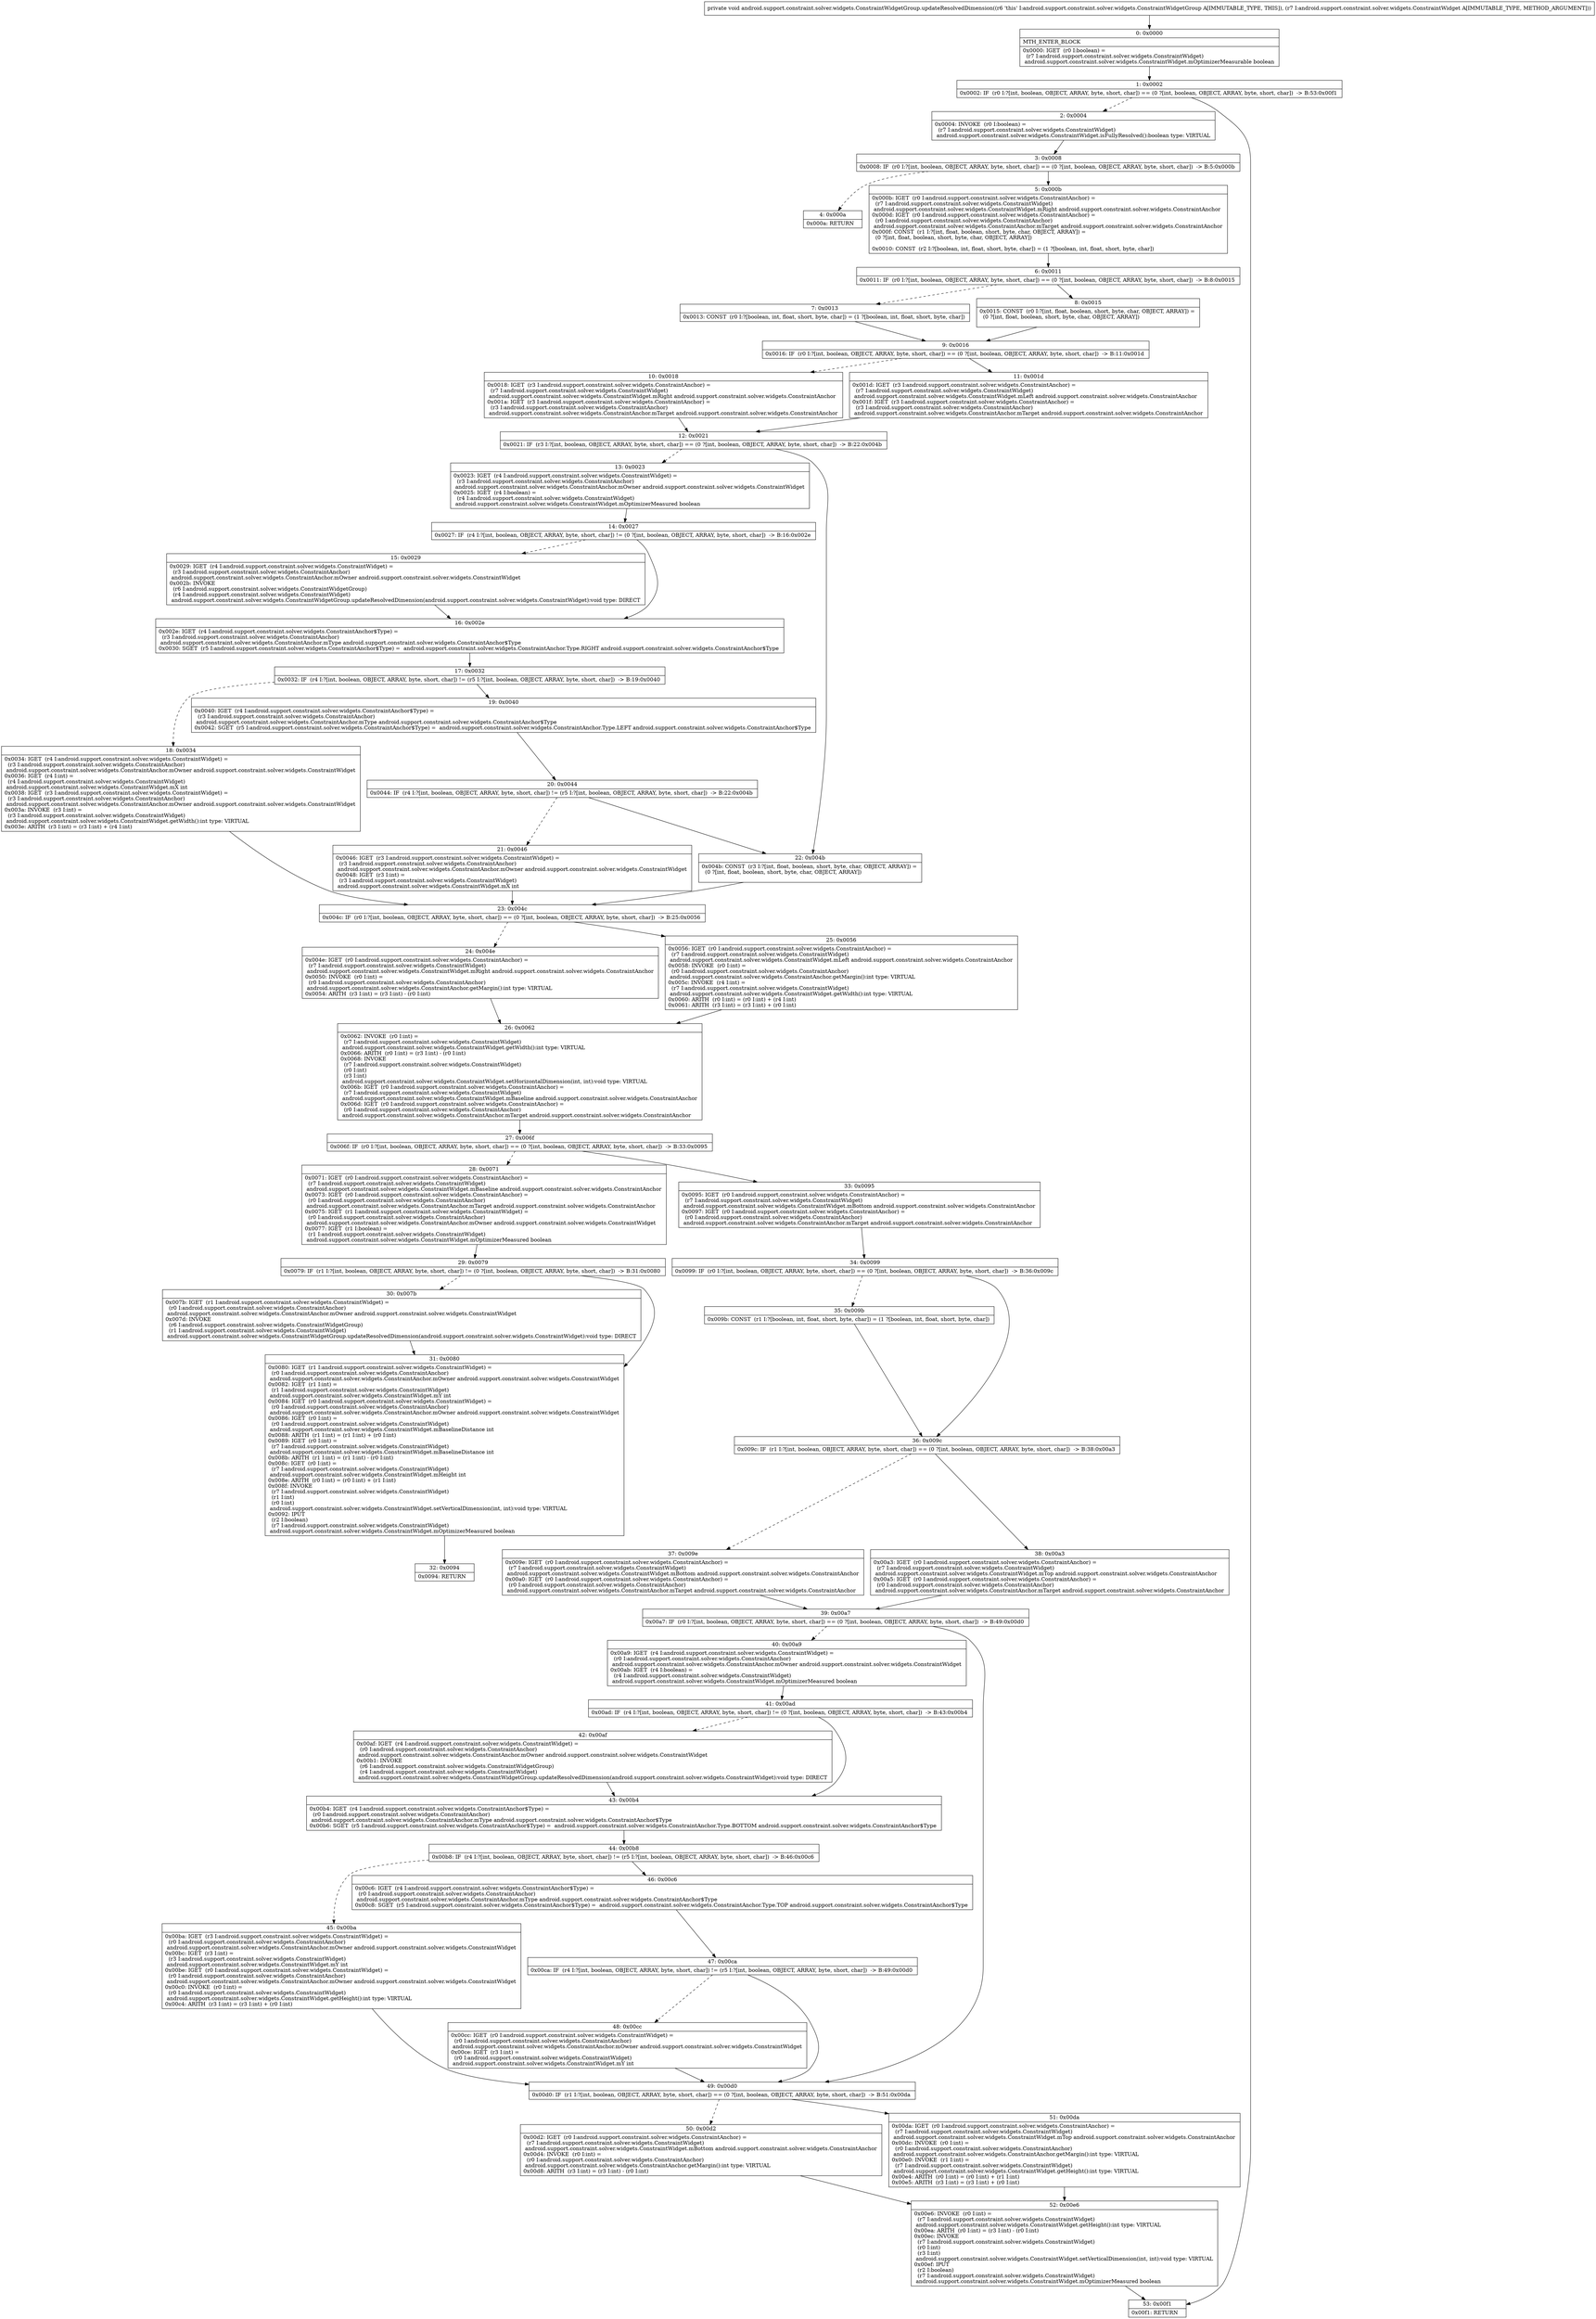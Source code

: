 digraph "CFG forandroid.support.constraint.solver.widgets.ConstraintWidgetGroup.updateResolvedDimension(Landroid\/support\/constraint\/solver\/widgets\/ConstraintWidget;)V" {
Node_0 [shape=record,label="{0\:\ 0x0000|MTH_ENTER_BLOCK\l|0x0000: IGET  (r0 I:boolean) = \l  (r7 I:android.support.constraint.solver.widgets.ConstraintWidget)\l android.support.constraint.solver.widgets.ConstraintWidget.mOptimizerMeasurable boolean \l}"];
Node_1 [shape=record,label="{1\:\ 0x0002|0x0002: IF  (r0 I:?[int, boolean, OBJECT, ARRAY, byte, short, char]) == (0 ?[int, boolean, OBJECT, ARRAY, byte, short, char])  \-\> B:53:0x00f1 \l}"];
Node_2 [shape=record,label="{2\:\ 0x0004|0x0004: INVOKE  (r0 I:boolean) = \l  (r7 I:android.support.constraint.solver.widgets.ConstraintWidget)\l android.support.constraint.solver.widgets.ConstraintWidget.isFullyResolved():boolean type: VIRTUAL \l}"];
Node_3 [shape=record,label="{3\:\ 0x0008|0x0008: IF  (r0 I:?[int, boolean, OBJECT, ARRAY, byte, short, char]) == (0 ?[int, boolean, OBJECT, ARRAY, byte, short, char])  \-\> B:5:0x000b \l}"];
Node_4 [shape=record,label="{4\:\ 0x000a|0x000a: RETURN   \l}"];
Node_5 [shape=record,label="{5\:\ 0x000b|0x000b: IGET  (r0 I:android.support.constraint.solver.widgets.ConstraintAnchor) = \l  (r7 I:android.support.constraint.solver.widgets.ConstraintWidget)\l android.support.constraint.solver.widgets.ConstraintWidget.mRight android.support.constraint.solver.widgets.ConstraintAnchor \l0x000d: IGET  (r0 I:android.support.constraint.solver.widgets.ConstraintAnchor) = \l  (r0 I:android.support.constraint.solver.widgets.ConstraintAnchor)\l android.support.constraint.solver.widgets.ConstraintAnchor.mTarget android.support.constraint.solver.widgets.ConstraintAnchor \l0x000f: CONST  (r1 I:?[int, float, boolean, short, byte, char, OBJECT, ARRAY]) = \l  (0 ?[int, float, boolean, short, byte, char, OBJECT, ARRAY])\l \l0x0010: CONST  (r2 I:?[boolean, int, float, short, byte, char]) = (1 ?[boolean, int, float, short, byte, char]) \l}"];
Node_6 [shape=record,label="{6\:\ 0x0011|0x0011: IF  (r0 I:?[int, boolean, OBJECT, ARRAY, byte, short, char]) == (0 ?[int, boolean, OBJECT, ARRAY, byte, short, char])  \-\> B:8:0x0015 \l}"];
Node_7 [shape=record,label="{7\:\ 0x0013|0x0013: CONST  (r0 I:?[boolean, int, float, short, byte, char]) = (1 ?[boolean, int, float, short, byte, char]) \l}"];
Node_8 [shape=record,label="{8\:\ 0x0015|0x0015: CONST  (r0 I:?[int, float, boolean, short, byte, char, OBJECT, ARRAY]) = \l  (0 ?[int, float, boolean, short, byte, char, OBJECT, ARRAY])\l \l}"];
Node_9 [shape=record,label="{9\:\ 0x0016|0x0016: IF  (r0 I:?[int, boolean, OBJECT, ARRAY, byte, short, char]) == (0 ?[int, boolean, OBJECT, ARRAY, byte, short, char])  \-\> B:11:0x001d \l}"];
Node_10 [shape=record,label="{10\:\ 0x0018|0x0018: IGET  (r3 I:android.support.constraint.solver.widgets.ConstraintAnchor) = \l  (r7 I:android.support.constraint.solver.widgets.ConstraintWidget)\l android.support.constraint.solver.widgets.ConstraintWidget.mRight android.support.constraint.solver.widgets.ConstraintAnchor \l0x001a: IGET  (r3 I:android.support.constraint.solver.widgets.ConstraintAnchor) = \l  (r3 I:android.support.constraint.solver.widgets.ConstraintAnchor)\l android.support.constraint.solver.widgets.ConstraintAnchor.mTarget android.support.constraint.solver.widgets.ConstraintAnchor \l}"];
Node_11 [shape=record,label="{11\:\ 0x001d|0x001d: IGET  (r3 I:android.support.constraint.solver.widgets.ConstraintAnchor) = \l  (r7 I:android.support.constraint.solver.widgets.ConstraintWidget)\l android.support.constraint.solver.widgets.ConstraintWidget.mLeft android.support.constraint.solver.widgets.ConstraintAnchor \l0x001f: IGET  (r3 I:android.support.constraint.solver.widgets.ConstraintAnchor) = \l  (r3 I:android.support.constraint.solver.widgets.ConstraintAnchor)\l android.support.constraint.solver.widgets.ConstraintAnchor.mTarget android.support.constraint.solver.widgets.ConstraintAnchor \l}"];
Node_12 [shape=record,label="{12\:\ 0x0021|0x0021: IF  (r3 I:?[int, boolean, OBJECT, ARRAY, byte, short, char]) == (0 ?[int, boolean, OBJECT, ARRAY, byte, short, char])  \-\> B:22:0x004b \l}"];
Node_13 [shape=record,label="{13\:\ 0x0023|0x0023: IGET  (r4 I:android.support.constraint.solver.widgets.ConstraintWidget) = \l  (r3 I:android.support.constraint.solver.widgets.ConstraintAnchor)\l android.support.constraint.solver.widgets.ConstraintAnchor.mOwner android.support.constraint.solver.widgets.ConstraintWidget \l0x0025: IGET  (r4 I:boolean) = \l  (r4 I:android.support.constraint.solver.widgets.ConstraintWidget)\l android.support.constraint.solver.widgets.ConstraintWidget.mOptimizerMeasured boolean \l}"];
Node_14 [shape=record,label="{14\:\ 0x0027|0x0027: IF  (r4 I:?[int, boolean, OBJECT, ARRAY, byte, short, char]) != (0 ?[int, boolean, OBJECT, ARRAY, byte, short, char])  \-\> B:16:0x002e \l}"];
Node_15 [shape=record,label="{15\:\ 0x0029|0x0029: IGET  (r4 I:android.support.constraint.solver.widgets.ConstraintWidget) = \l  (r3 I:android.support.constraint.solver.widgets.ConstraintAnchor)\l android.support.constraint.solver.widgets.ConstraintAnchor.mOwner android.support.constraint.solver.widgets.ConstraintWidget \l0x002b: INVOKE  \l  (r6 I:android.support.constraint.solver.widgets.ConstraintWidgetGroup)\l  (r4 I:android.support.constraint.solver.widgets.ConstraintWidget)\l android.support.constraint.solver.widgets.ConstraintWidgetGroup.updateResolvedDimension(android.support.constraint.solver.widgets.ConstraintWidget):void type: DIRECT \l}"];
Node_16 [shape=record,label="{16\:\ 0x002e|0x002e: IGET  (r4 I:android.support.constraint.solver.widgets.ConstraintAnchor$Type) = \l  (r3 I:android.support.constraint.solver.widgets.ConstraintAnchor)\l android.support.constraint.solver.widgets.ConstraintAnchor.mType android.support.constraint.solver.widgets.ConstraintAnchor$Type \l0x0030: SGET  (r5 I:android.support.constraint.solver.widgets.ConstraintAnchor$Type) =  android.support.constraint.solver.widgets.ConstraintAnchor.Type.RIGHT android.support.constraint.solver.widgets.ConstraintAnchor$Type \l}"];
Node_17 [shape=record,label="{17\:\ 0x0032|0x0032: IF  (r4 I:?[int, boolean, OBJECT, ARRAY, byte, short, char]) != (r5 I:?[int, boolean, OBJECT, ARRAY, byte, short, char])  \-\> B:19:0x0040 \l}"];
Node_18 [shape=record,label="{18\:\ 0x0034|0x0034: IGET  (r4 I:android.support.constraint.solver.widgets.ConstraintWidget) = \l  (r3 I:android.support.constraint.solver.widgets.ConstraintAnchor)\l android.support.constraint.solver.widgets.ConstraintAnchor.mOwner android.support.constraint.solver.widgets.ConstraintWidget \l0x0036: IGET  (r4 I:int) = \l  (r4 I:android.support.constraint.solver.widgets.ConstraintWidget)\l android.support.constraint.solver.widgets.ConstraintWidget.mX int \l0x0038: IGET  (r3 I:android.support.constraint.solver.widgets.ConstraintWidget) = \l  (r3 I:android.support.constraint.solver.widgets.ConstraintAnchor)\l android.support.constraint.solver.widgets.ConstraintAnchor.mOwner android.support.constraint.solver.widgets.ConstraintWidget \l0x003a: INVOKE  (r3 I:int) = \l  (r3 I:android.support.constraint.solver.widgets.ConstraintWidget)\l android.support.constraint.solver.widgets.ConstraintWidget.getWidth():int type: VIRTUAL \l0x003e: ARITH  (r3 I:int) = (r3 I:int) + (r4 I:int) \l}"];
Node_19 [shape=record,label="{19\:\ 0x0040|0x0040: IGET  (r4 I:android.support.constraint.solver.widgets.ConstraintAnchor$Type) = \l  (r3 I:android.support.constraint.solver.widgets.ConstraintAnchor)\l android.support.constraint.solver.widgets.ConstraintAnchor.mType android.support.constraint.solver.widgets.ConstraintAnchor$Type \l0x0042: SGET  (r5 I:android.support.constraint.solver.widgets.ConstraintAnchor$Type) =  android.support.constraint.solver.widgets.ConstraintAnchor.Type.LEFT android.support.constraint.solver.widgets.ConstraintAnchor$Type \l}"];
Node_20 [shape=record,label="{20\:\ 0x0044|0x0044: IF  (r4 I:?[int, boolean, OBJECT, ARRAY, byte, short, char]) != (r5 I:?[int, boolean, OBJECT, ARRAY, byte, short, char])  \-\> B:22:0x004b \l}"];
Node_21 [shape=record,label="{21\:\ 0x0046|0x0046: IGET  (r3 I:android.support.constraint.solver.widgets.ConstraintWidget) = \l  (r3 I:android.support.constraint.solver.widgets.ConstraintAnchor)\l android.support.constraint.solver.widgets.ConstraintAnchor.mOwner android.support.constraint.solver.widgets.ConstraintWidget \l0x0048: IGET  (r3 I:int) = \l  (r3 I:android.support.constraint.solver.widgets.ConstraintWidget)\l android.support.constraint.solver.widgets.ConstraintWidget.mX int \l}"];
Node_22 [shape=record,label="{22\:\ 0x004b|0x004b: CONST  (r3 I:?[int, float, boolean, short, byte, char, OBJECT, ARRAY]) = \l  (0 ?[int, float, boolean, short, byte, char, OBJECT, ARRAY])\l \l}"];
Node_23 [shape=record,label="{23\:\ 0x004c|0x004c: IF  (r0 I:?[int, boolean, OBJECT, ARRAY, byte, short, char]) == (0 ?[int, boolean, OBJECT, ARRAY, byte, short, char])  \-\> B:25:0x0056 \l}"];
Node_24 [shape=record,label="{24\:\ 0x004e|0x004e: IGET  (r0 I:android.support.constraint.solver.widgets.ConstraintAnchor) = \l  (r7 I:android.support.constraint.solver.widgets.ConstraintWidget)\l android.support.constraint.solver.widgets.ConstraintWidget.mRight android.support.constraint.solver.widgets.ConstraintAnchor \l0x0050: INVOKE  (r0 I:int) = \l  (r0 I:android.support.constraint.solver.widgets.ConstraintAnchor)\l android.support.constraint.solver.widgets.ConstraintAnchor.getMargin():int type: VIRTUAL \l0x0054: ARITH  (r3 I:int) = (r3 I:int) \- (r0 I:int) \l}"];
Node_25 [shape=record,label="{25\:\ 0x0056|0x0056: IGET  (r0 I:android.support.constraint.solver.widgets.ConstraintAnchor) = \l  (r7 I:android.support.constraint.solver.widgets.ConstraintWidget)\l android.support.constraint.solver.widgets.ConstraintWidget.mLeft android.support.constraint.solver.widgets.ConstraintAnchor \l0x0058: INVOKE  (r0 I:int) = \l  (r0 I:android.support.constraint.solver.widgets.ConstraintAnchor)\l android.support.constraint.solver.widgets.ConstraintAnchor.getMargin():int type: VIRTUAL \l0x005c: INVOKE  (r4 I:int) = \l  (r7 I:android.support.constraint.solver.widgets.ConstraintWidget)\l android.support.constraint.solver.widgets.ConstraintWidget.getWidth():int type: VIRTUAL \l0x0060: ARITH  (r0 I:int) = (r0 I:int) + (r4 I:int) \l0x0061: ARITH  (r3 I:int) = (r3 I:int) + (r0 I:int) \l}"];
Node_26 [shape=record,label="{26\:\ 0x0062|0x0062: INVOKE  (r0 I:int) = \l  (r7 I:android.support.constraint.solver.widgets.ConstraintWidget)\l android.support.constraint.solver.widgets.ConstraintWidget.getWidth():int type: VIRTUAL \l0x0066: ARITH  (r0 I:int) = (r3 I:int) \- (r0 I:int) \l0x0068: INVOKE  \l  (r7 I:android.support.constraint.solver.widgets.ConstraintWidget)\l  (r0 I:int)\l  (r3 I:int)\l android.support.constraint.solver.widgets.ConstraintWidget.setHorizontalDimension(int, int):void type: VIRTUAL \l0x006b: IGET  (r0 I:android.support.constraint.solver.widgets.ConstraintAnchor) = \l  (r7 I:android.support.constraint.solver.widgets.ConstraintWidget)\l android.support.constraint.solver.widgets.ConstraintWidget.mBaseline android.support.constraint.solver.widgets.ConstraintAnchor \l0x006d: IGET  (r0 I:android.support.constraint.solver.widgets.ConstraintAnchor) = \l  (r0 I:android.support.constraint.solver.widgets.ConstraintAnchor)\l android.support.constraint.solver.widgets.ConstraintAnchor.mTarget android.support.constraint.solver.widgets.ConstraintAnchor \l}"];
Node_27 [shape=record,label="{27\:\ 0x006f|0x006f: IF  (r0 I:?[int, boolean, OBJECT, ARRAY, byte, short, char]) == (0 ?[int, boolean, OBJECT, ARRAY, byte, short, char])  \-\> B:33:0x0095 \l}"];
Node_28 [shape=record,label="{28\:\ 0x0071|0x0071: IGET  (r0 I:android.support.constraint.solver.widgets.ConstraintAnchor) = \l  (r7 I:android.support.constraint.solver.widgets.ConstraintWidget)\l android.support.constraint.solver.widgets.ConstraintWidget.mBaseline android.support.constraint.solver.widgets.ConstraintAnchor \l0x0073: IGET  (r0 I:android.support.constraint.solver.widgets.ConstraintAnchor) = \l  (r0 I:android.support.constraint.solver.widgets.ConstraintAnchor)\l android.support.constraint.solver.widgets.ConstraintAnchor.mTarget android.support.constraint.solver.widgets.ConstraintAnchor \l0x0075: IGET  (r1 I:android.support.constraint.solver.widgets.ConstraintWidget) = \l  (r0 I:android.support.constraint.solver.widgets.ConstraintAnchor)\l android.support.constraint.solver.widgets.ConstraintAnchor.mOwner android.support.constraint.solver.widgets.ConstraintWidget \l0x0077: IGET  (r1 I:boolean) = \l  (r1 I:android.support.constraint.solver.widgets.ConstraintWidget)\l android.support.constraint.solver.widgets.ConstraintWidget.mOptimizerMeasured boolean \l}"];
Node_29 [shape=record,label="{29\:\ 0x0079|0x0079: IF  (r1 I:?[int, boolean, OBJECT, ARRAY, byte, short, char]) != (0 ?[int, boolean, OBJECT, ARRAY, byte, short, char])  \-\> B:31:0x0080 \l}"];
Node_30 [shape=record,label="{30\:\ 0x007b|0x007b: IGET  (r1 I:android.support.constraint.solver.widgets.ConstraintWidget) = \l  (r0 I:android.support.constraint.solver.widgets.ConstraintAnchor)\l android.support.constraint.solver.widgets.ConstraintAnchor.mOwner android.support.constraint.solver.widgets.ConstraintWidget \l0x007d: INVOKE  \l  (r6 I:android.support.constraint.solver.widgets.ConstraintWidgetGroup)\l  (r1 I:android.support.constraint.solver.widgets.ConstraintWidget)\l android.support.constraint.solver.widgets.ConstraintWidgetGroup.updateResolvedDimension(android.support.constraint.solver.widgets.ConstraintWidget):void type: DIRECT \l}"];
Node_31 [shape=record,label="{31\:\ 0x0080|0x0080: IGET  (r1 I:android.support.constraint.solver.widgets.ConstraintWidget) = \l  (r0 I:android.support.constraint.solver.widgets.ConstraintAnchor)\l android.support.constraint.solver.widgets.ConstraintAnchor.mOwner android.support.constraint.solver.widgets.ConstraintWidget \l0x0082: IGET  (r1 I:int) = \l  (r1 I:android.support.constraint.solver.widgets.ConstraintWidget)\l android.support.constraint.solver.widgets.ConstraintWidget.mY int \l0x0084: IGET  (r0 I:android.support.constraint.solver.widgets.ConstraintWidget) = \l  (r0 I:android.support.constraint.solver.widgets.ConstraintAnchor)\l android.support.constraint.solver.widgets.ConstraintAnchor.mOwner android.support.constraint.solver.widgets.ConstraintWidget \l0x0086: IGET  (r0 I:int) = \l  (r0 I:android.support.constraint.solver.widgets.ConstraintWidget)\l android.support.constraint.solver.widgets.ConstraintWidget.mBaselineDistance int \l0x0088: ARITH  (r1 I:int) = (r1 I:int) + (r0 I:int) \l0x0089: IGET  (r0 I:int) = \l  (r7 I:android.support.constraint.solver.widgets.ConstraintWidget)\l android.support.constraint.solver.widgets.ConstraintWidget.mBaselineDistance int \l0x008b: ARITH  (r1 I:int) = (r1 I:int) \- (r0 I:int) \l0x008c: IGET  (r0 I:int) = \l  (r7 I:android.support.constraint.solver.widgets.ConstraintWidget)\l android.support.constraint.solver.widgets.ConstraintWidget.mHeight int \l0x008e: ARITH  (r0 I:int) = (r0 I:int) + (r1 I:int) \l0x008f: INVOKE  \l  (r7 I:android.support.constraint.solver.widgets.ConstraintWidget)\l  (r1 I:int)\l  (r0 I:int)\l android.support.constraint.solver.widgets.ConstraintWidget.setVerticalDimension(int, int):void type: VIRTUAL \l0x0092: IPUT  \l  (r2 I:boolean)\l  (r7 I:android.support.constraint.solver.widgets.ConstraintWidget)\l android.support.constraint.solver.widgets.ConstraintWidget.mOptimizerMeasured boolean \l}"];
Node_32 [shape=record,label="{32\:\ 0x0094|0x0094: RETURN   \l}"];
Node_33 [shape=record,label="{33\:\ 0x0095|0x0095: IGET  (r0 I:android.support.constraint.solver.widgets.ConstraintAnchor) = \l  (r7 I:android.support.constraint.solver.widgets.ConstraintWidget)\l android.support.constraint.solver.widgets.ConstraintWidget.mBottom android.support.constraint.solver.widgets.ConstraintAnchor \l0x0097: IGET  (r0 I:android.support.constraint.solver.widgets.ConstraintAnchor) = \l  (r0 I:android.support.constraint.solver.widgets.ConstraintAnchor)\l android.support.constraint.solver.widgets.ConstraintAnchor.mTarget android.support.constraint.solver.widgets.ConstraintAnchor \l}"];
Node_34 [shape=record,label="{34\:\ 0x0099|0x0099: IF  (r0 I:?[int, boolean, OBJECT, ARRAY, byte, short, char]) == (0 ?[int, boolean, OBJECT, ARRAY, byte, short, char])  \-\> B:36:0x009c \l}"];
Node_35 [shape=record,label="{35\:\ 0x009b|0x009b: CONST  (r1 I:?[boolean, int, float, short, byte, char]) = (1 ?[boolean, int, float, short, byte, char]) \l}"];
Node_36 [shape=record,label="{36\:\ 0x009c|0x009c: IF  (r1 I:?[int, boolean, OBJECT, ARRAY, byte, short, char]) == (0 ?[int, boolean, OBJECT, ARRAY, byte, short, char])  \-\> B:38:0x00a3 \l}"];
Node_37 [shape=record,label="{37\:\ 0x009e|0x009e: IGET  (r0 I:android.support.constraint.solver.widgets.ConstraintAnchor) = \l  (r7 I:android.support.constraint.solver.widgets.ConstraintWidget)\l android.support.constraint.solver.widgets.ConstraintWidget.mBottom android.support.constraint.solver.widgets.ConstraintAnchor \l0x00a0: IGET  (r0 I:android.support.constraint.solver.widgets.ConstraintAnchor) = \l  (r0 I:android.support.constraint.solver.widgets.ConstraintAnchor)\l android.support.constraint.solver.widgets.ConstraintAnchor.mTarget android.support.constraint.solver.widgets.ConstraintAnchor \l}"];
Node_38 [shape=record,label="{38\:\ 0x00a3|0x00a3: IGET  (r0 I:android.support.constraint.solver.widgets.ConstraintAnchor) = \l  (r7 I:android.support.constraint.solver.widgets.ConstraintWidget)\l android.support.constraint.solver.widgets.ConstraintWidget.mTop android.support.constraint.solver.widgets.ConstraintAnchor \l0x00a5: IGET  (r0 I:android.support.constraint.solver.widgets.ConstraintAnchor) = \l  (r0 I:android.support.constraint.solver.widgets.ConstraintAnchor)\l android.support.constraint.solver.widgets.ConstraintAnchor.mTarget android.support.constraint.solver.widgets.ConstraintAnchor \l}"];
Node_39 [shape=record,label="{39\:\ 0x00a7|0x00a7: IF  (r0 I:?[int, boolean, OBJECT, ARRAY, byte, short, char]) == (0 ?[int, boolean, OBJECT, ARRAY, byte, short, char])  \-\> B:49:0x00d0 \l}"];
Node_40 [shape=record,label="{40\:\ 0x00a9|0x00a9: IGET  (r4 I:android.support.constraint.solver.widgets.ConstraintWidget) = \l  (r0 I:android.support.constraint.solver.widgets.ConstraintAnchor)\l android.support.constraint.solver.widgets.ConstraintAnchor.mOwner android.support.constraint.solver.widgets.ConstraintWidget \l0x00ab: IGET  (r4 I:boolean) = \l  (r4 I:android.support.constraint.solver.widgets.ConstraintWidget)\l android.support.constraint.solver.widgets.ConstraintWidget.mOptimizerMeasured boolean \l}"];
Node_41 [shape=record,label="{41\:\ 0x00ad|0x00ad: IF  (r4 I:?[int, boolean, OBJECT, ARRAY, byte, short, char]) != (0 ?[int, boolean, OBJECT, ARRAY, byte, short, char])  \-\> B:43:0x00b4 \l}"];
Node_42 [shape=record,label="{42\:\ 0x00af|0x00af: IGET  (r4 I:android.support.constraint.solver.widgets.ConstraintWidget) = \l  (r0 I:android.support.constraint.solver.widgets.ConstraintAnchor)\l android.support.constraint.solver.widgets.ConstraintAnchor.mOwner android.support.constraint.solver.widgets.ConstraintWidget \l0x00b1: INVOKE  \l  (r6 I:android.support.constraint.solver.widgets.ConstraintWidgetGroup)\l  (r4 I:android.support.constraint.solver.widgets.ConstraintWidget)\l android.support.constraint.solver.widgets.ConstraintWidgetGroup.updateResolvedDimension(android.support.constraint.solver.widgets.ConstraintWidget):void type: DIRECT \l}"];
Node_43 [shape=record,label="{43\:\ 0x00b4|0x00b4: IGET  (r4 I:android.support.constraint.solver.widgets.ConstraintAnchor$Type) = \l  (r0 I:android.support.constraint.solver.widgets.ConstraintAnchor)\l android.support.constraint.solver.widgets.ConstraintAnchor.mType android.support.constraint.solver.widgets.ConstraintAnchor$Type \l0x00b6: SGET  (r5 I:android.support.constraint.solver.widgets.ConstraintAnchor$Type) =  android.support.constraint.solver.widgets.ConstraintAnchor.Type.BOTTOM android.support.constraint.solver.widgets.ConstraintAnchor$Type \l}"];
Node_44 [shape=record,label="{44\:\ 0x00b8|0x00b8: IF  (r4 I:?[int, boolean, OBJECT, ARRAY, byte, short, char]) != (r5 I:?[int, boolean, OBJECT, ARRAY, byte, short, char])  \-\> B:46:0x00c6 \l}"];
Node_45 [shape=record,label="{45\:\ 0x00ba|0x00ba: IGET  (r3 I:android.support.constraint.solver.widgets.ConstraintWidget) = \l  (r0 I:android.support.constraint.solver.widgets.ConstraintAnchor)\l android.support.constraint.solver.widgets.ConstraintAnchor.mOwner android.support.constraint.solver.widgets.ConstraintWidget \l0x00bc: IGET  (r3 I:int) = \l  (r3 I:android.support.constraint.solver.widgets.ConstraintWidget)\l android.support.constraint.solver.widgets.ConstraintWidget.mY int \l0x00be: IGET  (r0 I:android.support.constraint.solver.widgets.ConstraintWidget) = \l  (r0 I:android.support.constraint.solver.widgets.ConstraintAnchor)\l android.support.constraint.solver.widgets.ConstraintAnchor.mOwner android.support.constraint.solver.widgets.ConstraintWidget \l0x00c0: INVOKE  (r0 I:int) = \l  (r0 I:android.support.constraint.solver.widgets.ConstraintWidget)\l android.support.constraint.solver.widgets.ConstraintWidget.getHeight():int type: VIRTUAL \l0x00c4: ARITH  (r3 I:int) = (r3 I:int) + (r0 I:int) \l}"];
Node_46 [shape=record,label="{46\:\ 0x00c6|0x00c6: IGET  (r4 I:android.support.constraint.solver.widgets.ConstraintAnchor$Type) = \l  (r0 I:android.support.constraint.solver.widgets.ConstraintAnchor)\l android.support.constraint.solver.widgets.ConstraintAnchor.mType android.support.constraint.solver.widgets.ConstraintAnchor$Type \l0x00c8: SGET  (r5 I:android.support.constraint.solver.widgets.ConstraintAnchor$Type) =  android.support.constraint.solver.widgets.ConstraintAnchor.Type.TOP android.support.constraint.solver.widgets.ConstraintAnchor$Type \l}"];
Node_47 [shape=record,label="{47\:\ 0x00ca|0x00ca: IF  (r4 I:?[int, boolean, OBJECT, ARRAY, byte, short, char]) != (r5 I:?[int, boolean, OBJECT, ARRAY, byte, short, char])  \-\> B:49:0x00d0 \l}"];
Node_48 [shape=record,label="{48\:\ 0x00cc|0x00cc: IGET  (r0 I:android.support.constraint.solver.widgets.ConstraintWidget) = \l  (r0 I:android.support.constraint.solver.widgets.ConstraintAnchor)\l android.support.constraint.solver.widgets.ConstraintAnchor.mOwner android.support.constraint.solver.widgets.ConstraintWidget \l0x00ce: IGET  (r3 I:int) = \l  (r0 I:android.support.constraint.solver.widgets.ConstraintWidget)\l android.support.constraint.solver.widgets.ConstraintWidget.mY int \l}"];
Node_49 [shape=record,label="{49\:\ 0x00d0|0x00d0: IF  (r1 I:?[int, boolean, OBJECT, ARRAY, byte, short, char]) == (0 ?[int, boolean, OBJECT, ARRAY, byte, short, char])  \-\> B:51:0x00da \l}"];
Node_50 [shape=record,label="{50\:\ 0x00d2|0x00d2: IGET  (r0 I:android.support.constraint.solver.widgets.ConstraintAnchor) = \l  (r7 I:android.support.constraint.solver.widgets.ConstraintWidget)\l android.support.constraint.solver.widgets.ConstraintWidget.mBottom android.support.constraint.solver.widgets.ConstraintAnchor \l0x00d4: INVOKE  (r0 I:int) = \l  (r0 I:android.support.constraint.solver.widgets.ConstraintAnchor)\l android.support.constraint.solver.widgets.ConstraintAnchor.getMargin():int type: VIRTUAL \l0x00d8: ARITH  (r3 I:int) = (r3 I:int) \- (r0 I:int) \l}"];
Node_51 [shape=record,label="{51\:\ 0x00da|0x00da: IGET  (r0 I:android.support.constraint.solver.widgets.ConstraintAnchor) = \l  (r7 I:android.support.constraint.solver.widgets.ConstraintWidget)\l android.support.constraint.solver.widgets.ConstraintWidget.mTop android.support.constraint.solver.widgets.ConstraintAnchor \l0x00dc: INVOKE  (r0 I:int) = \l  (r0 I:android.support.constraint.solver.widgets.ConstraintAnchor)\l android.support.constraint.solver.widgets.ConstraintAnchor.getMargin():int type: VIRTUAL \l0x00e0: INVOKE  (r1 I:int) = \l  (r7 I:android.support.constraint.solver.widgets.ConstraintWidget)\l android.support.constraint.solver.widgets.ConstraintWidget.getHeight():int type: VIRTUAL \l0x00e4: ARITH  (r0 I:int) = (r0 I:int) + (r1 I:int) \l0x00e5: ARITH  (r3 I:int) = (r3 I:int) + (r0 I:int) \l}"];
Node_52 [shape=record,label="{52\:\ 0x00e6|0x00e6: INVOKE  (r0 I:int) = \l  (r7 I:android.support.constraint.solver.widgets.ConstraintWidget)\l android.support.constraint.solver.widgets.ConstraintWidget.getHeight():int type: VIRTUAL \l0x00ea: ARITH  (r0 I:int) = (r3 I:int) \- (r0 I:int) \l0x00ec: INVOKE  \l  (r7 I:android.support.constraint.solver.widgets.ConstraintWidget)\l  (r0 I:int)\l  (r3 I:int)\l android.support.constraint.solver.widgets.ConstraintWidget.setVerticalDimension(int, int):void type: VIRTUAL \l0x00ef: IPUT  \l  (r2 I:boolean)\l  (r7 I:android.support.constraint.solver.widgets.ConstraintWidget)\l android.support.constraint.solver.widgets.ConstraintWidget.mOptimizerMeasured boolean \l}"];
Node_53 [shape=record,label="{53\:\ 0x00f1|0x00f1: RETURN   \l}"];
MethodNode[shape=record,label="{private void android.support.constraint.solver.widgets.ConstraintWidgetGroup.updateResolvedDimension((r6 'this' I:android.support.constraint.solver.widgets.ConstraintWidgetGroup A[IMMUTABLE_TYPE, THIS]), (r7 I:android.support.constraint.solver.widgets.ConstraintWidget A[IMMUTABLE_TYPE, METHOD_ARGUMENT])) }"];
MethodNode -> Node_0;
Node_0 -> Node_1;
Node_1 -> Node_2[style=dashed];
Node_1 -> Node_53;
Node_2 -> Node_3;
Node_3 -> Node_4[style=dashed];
Node_3 -> Node_5;
Node_5 -> Node_6;
Node_6 -> Node_7[style=dashed];
Node_6 -> Node_8;
Node_7 -> Node_9;
Node_8 -> Node_9;
Node_9 -> Node_10[style=dashed];
Node_9 -> Node_11;
Node_10 -> Node_12;
Node_11 -> Node_12;
Node_12 -> Node_13[style=dashed];
Node_12 -> Node_22;
Node_13 -> Node_14;
Node_14 -> Node_15[style=dashed];
Node_14 -> Node_16;
Node_15 -> Node_16;
Node_16 -> Node_17;
Node_17 -> Node_18[style=dashed];
Node_17 -> Node_19;
Node_18 -> Node_23;
Node_19 -> Node_20;
Node_20 -> Node_21[style=dashed];
Node_20 -> Node_22;
Node_21 -> Node_23;
Node_22 -> Node_23;
Node_23 -> Node_24[style=dashed];
Node_23 -> Node_25;
Node_24 -> Node_26;
Node_25 -> Node_26;
Node_26 -> Node_27;
Node_27 -> Node_28[style=dashed];
Node_27 -> Node_33;
Node_28 -> Node_29;
Node_29 -> Node_30[style=dashed];
Node_29 -> Node_31;
Node_30 -> Node_31;
Node_31 -> Node_32;
Node_33 -> Node_34;
Node_34 -> Node_35[style=dashed];
Node_34 -> Node_36;
Node_35 -> Node_36;
Node_36 -> Node_37[style=dashed];
Node_36 -> Node_38;
Node_37 -> Node_39;
Node_38 -> Node_39;
Node_39 -> Node_40[style=dashed];
Node_39 -> Node_49;
Node_40 -> Node_41;
Node_41 -> Node_42[style=dashed];
Node_41 -> Node_43;
Node_42 -> Node_43;
Node_43 -> Node_44;
Node_44 -> Node_45[style=dashed];
Node_44 -> Node_46;
Node_45 -> Node_49;
Node_46 -> Node_47;
Node_47 -> Node_48[style=dashed];
Node_47 -> Node_49;
Node_48 -> Node_49;
Node_49 -> Node_50[style=dashed];
Node_49 -> Node_51;
Node_50 -> Node_52;
Node_51 -> Node_52;
Node_52 -> Node_53;
}

